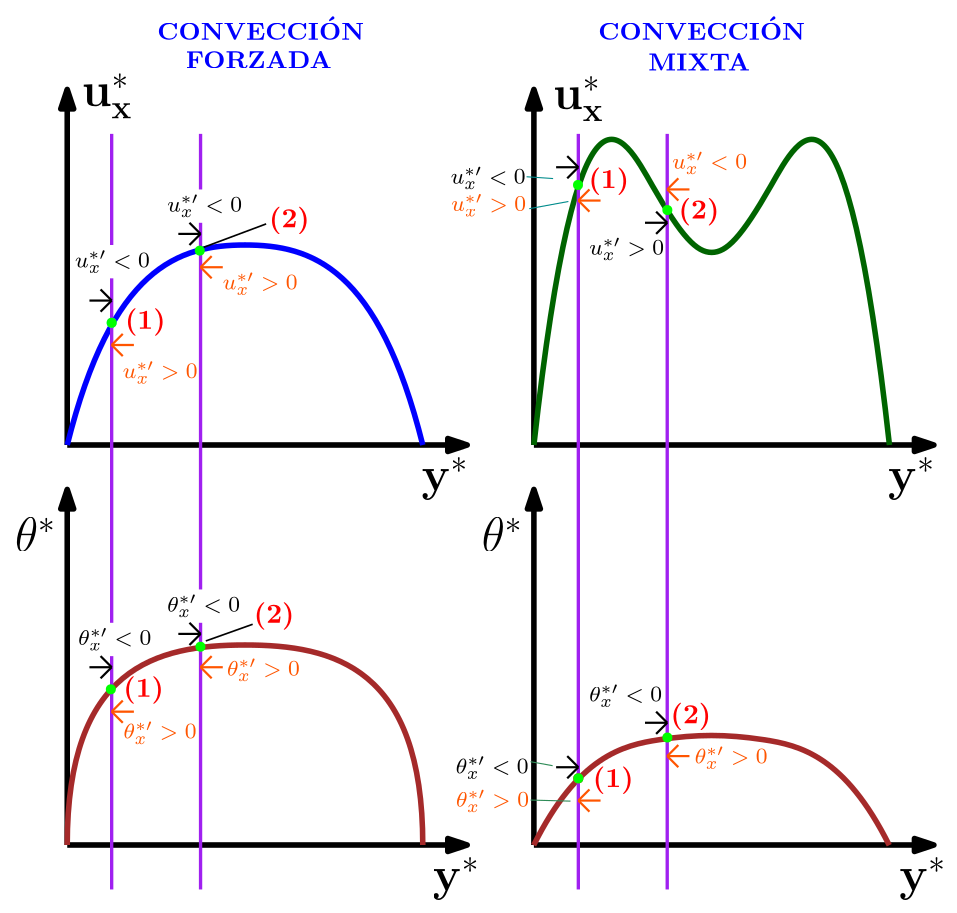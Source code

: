 <?xml version="1.0"?>
<!DOCTYPE ipe SYSTEM "ipe.dtd">
<ipe version="70218" creator="Ipe 7.2.24">
<info created="D:20250720195254" modified="D:20250902135242"/>
<ipestyle name="basic">
<symbol name="arrow/arc(spx)">
<path stroke="sym-stroke" fill="sym-stroke" pen="sym-pen">
0 0 m
-1 0.333 l
-1 -0.333 l
h
</path>
</symbol>
<symbol name="arrow/farc(spx)">
<path stroke="sym-stroke" fill="white" pen="sym-pen">
0 0 m
-1 0.333 l
-1 -0.333 l
h
</path>
</symbol>
<symbol name="arrow/ptarc(spx)">
<path stroke="sym-stroke" fill="sym-stroke" pen="sym-pen">
0 0 m
-1 0.333 l
-0.8 0 l
-1 -0.333 l
h
</path>
</symbol>
<symbol name="arrow/fptarc(spx)">
<path stroke="sym-stroke" fill="white" pen="sym-pen">
0 0 m
-1 0.333 l
-0.8 0 l
-1 -0.333 l
h
</path>
</symbol>
<symbol name="mark/circle(sx)" transformations="translations">
<path fill="sym-stroke">
0.6 0 0 0.6 0 0 e
0.4 0 0 0.4 0 0 e
</path>
</symbol>
<symbol name="mark/disk(sx)" transformations="translations">
<path fill="sym-stroke">
0.6 0 0 0.6 0 0 e
</path>
</symbol>
<symbol name="mark/fdisk(sfx)" transformations="translations">
<group>
<path fill="sym-fill">
0.5 0 0 0.5 0 0 e
</path>
<path fill="sym-stroke" fillrule="eofill">
0.6 0 0 0.6 0 0 e
0.4 0 0 0.4 0 0 e
</path>
</group>
</symbol>
<symbol name="mark/box(sx)" transformations="translations">
<path fill="sym-stroke" fillrule="eofill">
-0.6 -0.6 m
0.6 -0.6 l
0.6 0.6 l
-0.6 0.6 l
h
-0.4 -0.4 m
0.4 -0.4 l
0.4 0.4 l
-0.4 0.4 l
h
</path>
</symbol>
<symbol name="mark/square(sx)" transformations="translations">
<path fill="sym-stroke">
-0.6 -0.6 m
0.6 -0.6 l
0.6 0.6 l
-0.6 0.6 l
h
</path>
</symbol>
<symbol name="mark/fsquare(sfx)" transformations="translations">
<group>
<path fill="sym-fill">
-0.5 -0.5 m
0.5 -0.5 l
0.5 0.5 l
-0.5 0.5 l
h
</path>
<path fill="sym-stroke" fillrule="eofill">
-0.6 -0.6 m
0.6 -0.6 l
0.6 0.6 l
-0.6 0.6 l
h
-0.4 -0.4 m
0.4 -0.4 l
0.4 0.4 l
-0.4 0.4 l
h
</path>
</group>
</symbol>
<symbol name="mark/cross(sx)" transformations="translations">
<group>
<path fill="sym-stroke">
-0.43 -0.57 m
0.57 0.43 l
0.43 0.57 l
-0.57 -0.43 l
h
</path>
<path fill="sym-stroke">
-0.43 0.57 m
0.57 -0.43 l
0.43 -0.57 l
-0.57 0.43 l
h
</path>
</group>
</symbol>
<symbol name="arrow/fnormal(spx)">
<path stroke="sym-stroke" fill="white" pen="sym-pen">
0 0 m
-1 0.333 l
-1 -0.333 l
h
</path>
</symbol>
<symbol name="arrow/pointed(spx)">
<path stroke="sym-stroke" fill="sym-stroke" pen="sym-pen">
0 0 m
-1 0.333 l
-0.8 0 l
-1 -0.333 l
h
</path>
</symbol>
<symbol name="arrow/fpointed(spx)">
<path stroke="sym-stroke" fill="white" pen="sym-pen">
0 0 m
-1 0.333 l
-0.8 0 l
-1 -0.333 l
h
</path>
</symbol>
<symbol name="arrow/linear(spx)">
<path stroke="sym-stroke" pen="sym-pen">
-1 0.333 m
0 0 l
-1 -0.333 l
</path>
</symbol>
<symbol name="arrow/fdouble(spx)">
<path stroke="sym-stroke" fill="white" pen="sym-pen">
0 0 m
-1 0.333 l
-1 -0.333 l
h
-1 0 m
-2 0.333 l
-2 -0.333 l
h
</path>
</symbol>
<symbol name="arrow/double(spx)">
<path stroke="sym-stroke" fill="sym-stroke" pen="sym-pen">
0 0 m
-1 0.333 l
-1 -0.333 l
h
-1 0 m
-2 0.333 l
-2 -0.333 l
h
</path>
</symbol>
<symbol name="arrow/mid-normal(spx)">
<path stroke="sym-stroke" fill="sym-stroke" pen="sym-pen">
0.5 0 m
-0.5 0.333 l
-0.5 -0.333 l
h
</path>
</symbol>
<symbol name="arrow/mid-fnormal(spx)">
<path stroke="sym-stroke" fill="white" pen="sym-pen">
0.5 0 m
-0.5 0.333 l
-0.5 -0.333 l
h
</path>
</symbol>
<symbol name="arrow/mid-pointed(spx)">
<path stroke="sym-stroke" fill="sym-stroke" pen="sym-pen">
0.5 0 m
-0.5 0.333 l
-0.3 0 l
-0.5 -0.333 l
h
</path>
</symbol>
<symbol name="arrow/mid-fpointed(spx)">
<path stroke="sym-stroke" fill="white" pen="sym-pen">
0.5 0 m
-0.5 0.333 l
-0.3 0 l
-0.5 -0.333 l
h
</path>
</symbol>
<symbol name="arrow/mid-double(spx)">
<path stroke="sym-stroke" fill="sym-stroke" pen="sym-pen">
1 0 m
0 0.333 l
0 -0.333 l
h
0 0 m
-1 0.333 l
-1 -0.333 l
h
</path>
</symbol>
<symbol name="arrow/mid-fdouble(spx)">
<path stroke="sym-stroke" fill="white" pen="sym-pen">
1 0 m
0 0.333 l
0 -0.333 l
h
0 0 m
-1 0.333 l
-1 -0.333 l
h
</path>
</symbol>
<anglesize name="22.5 deg" value="22.5"/>
<anglesize name="30 deg" value="30"/>
<anglesize name="45 deg" value="45"/>
<anglesize name="60 deg" value="60"/>
<anglesize name="90 deg" value="90"/>
<arrowsize name="large" value="10"/>
<arrowsize name="small" value="5"/>
<arrowsize name="tiny" value="3"/>
<color name="blue" value="0 0 1"/>
<color name="brown" value="0.647 0.165 0.165"/>
<color name="darkblue" value="0 0 0.545"/>
<color name="darkcyan" value="0 0.545 0.545"/>
<color name="darkgray" value="0.663"/>
<color name="darkgreen" value="0 0.392 0"/>
<color name="darkmagenta" value="0.545 0 0.545"/>
<color name="darkorange" value="1 0.549 0"/>
<color name="darkred" value="0.545 0 0"/>
<color name="gold" value="1 0.843 0"/>
<color name="gray" value="0.745"/>
<color name="green" value="0 1 0"/>
<color name="lightblue" value="0.678 0.847 0.902"/>
<color name="lightcyan" value="0.878 1 1"/>
<color name="lightgray" value="0.827"/>
<color name="lightgreen" value="0.565 0.933 0.565"/>
<color name="lightyellow" value="1 1 0.878"/>
<color name="navy" value="0 0 0.502"/>
<color name="orange" value="1 0.647 0"/>
<color name="pink" value="1 0.753 0.796"/>
<color name="purple" value="0.627 0.125 0.941"/>
<color name="red" value="1 0 0"/>
<color name="seagreen" value="0.18 0.545 0.341"/>
<color name="turquoise" value="0.251 0.878 0.816"/>
<color name="violet" value="0.933 0.51 0.933"/>
<color name="yellow" value="1 1 0"/>
<dashstyle name="dash dot dotted" value="[4 2 1 2 1 2] 0"/>
<dashstyle name="dash dotted" value="[4 2 1 2] 0"/>
<dashstyle name="dashed" value="[4] 0"/>
<dashstyle name="dotted" value="[1 3] 0"/>
<gridsize name="10 pts (~3.5 mm)" value="10"/>
<gridsize name="14 pts (~5 mm)" value="14"/>
<gridsize name="16 pts (~6 mm)" value="16"/>
<gridsize name="20 pts (~7 mm)" value="20"/>
<gridsize name="28 pts (~10 mm)" value="28"/>
<gridsize name="32 pts (~12 mm)" value="32"/>
<gridsize name="4 pts" value="4"/>
<gridsize name="56 pts (~20 mm)" value="56"/>
<gridsize name="8 pts (~3 mm)" value="8"/>
<opacity name="10%" value="0.1"/>
<opacity name="30%" value="0.3"/>
<opacity name="50%" value="0.5"/>
<opacity name="75%" value="0.75"/>
<pen name="fat" value="1.2"/>
<pen name="heavier" value="0.8"/>
<pen name="ultrafat" value="2"/>
<symbolsize name="large" value="5"/>
<symbolsize name="small" value="2"/>
<symbolsize name="tiny" value="1.1"/>
<textsize name="Huge" value="\Huge"/>
<textsize name="LARGE" value="\LARGE"/>
<textsize name="Large" value="\Large"/>
<textsize name="footnote" value="\footnotesize"/>
<textsize name="huge" value="\huge"/>
<textsize name="large" value="\large"/>
<textsize name="small" value="\small"/>
<textsize name="tiny" value="\tiny"/>
<textstyle name="center" begin="\begin{center}" end="\end{center}"/>
<textstyle name="item" begin="\begin{itemize}\item{}" end="\end{itemize}"/>
<textstyle name="itemize" begin="\begin{itemize}" end="\end{itemize}"/>
<tiling name="falling" angle="-60" step="4" width="1"/>
<tiling name="rising" angle="30" step="4" width="1"/>
</ipestyle>
<page>
<layer name="alpha"/>
<view layers="alpha" active="alpha"/>
<path layer="alpha" stroke="black" pen="ultrafat" arrow="normal/normal">
64 640 m
64 768 l
</path>
<path stroke="black" pen="ultrafat" arrow="normal/normal">
64 640 m
208 640 l
</path>
<path matrix="1 0 0 1 -24 0" stroke="black" pen="ultrafat" arrow="normal/normal">
256 640 m
256 768 l
</path>
<path matrix="1 0 0 1 -24 0" stroke="black" pen="ultrafat" arrow="normal/normal">
256 640 m
400 640 l
</path>
<path matrix="1 0 0 1 0 48" stroke="black" pen="ultrafat" arrow="normal/normal">
64 448 m
64 576 l
</path>
<path stroke="black" pen="ultrafat" arrow="normal/normal">
64 496 m
208 496 l
</path>
<path matrix="1 0 0 1 -24 48" stroke="black" pen="ultrafat" arrow="normal/normal">
256 448 m
256 576 l
</path>
<path matrix="1 0 0 1 -24 48" stroke="black" pen="ultrafat" arrow="normal/normal">
256 448 m
400 448 l
</path>
<path stroke="blue" pen="ultrafat">
192 640 m
176 704
128 720
80 704
64 640 c
</path>
<path matrix="1 0 0 1 0 48" stroke="brown" pen="ultrafat">
192 448 m
192 512
128 528
64 512
64 448 c
</path>
<path matrix="1 0 0 1 -24 0" stroke="darkgreen" pen="ultrafat">
384 640 m
368 784
336 720
320 704
304 720
272 784
256 640 c
</path>
<path matrix="1 0 0 1 -24.0811 47.9189" stroke="brown" pen="ultrafat">
384 448 m
368 480
336 488
304 488
272 480
256 448 c
</path>
<path stroke="purple" pen="fat">
80 752 m
80 480 l
</path>
<path stroke="purple" pen="fat">
112 752 m
112 480 l
</path>
<path matrix="1 0 0 1 -24 0" stroke="purple" pen="fat">
272 752 m
272 480 l
</path>
<path matrix="1 0 0 1 -24 0" stroke="purple" pen="fat">
304 752 m
304 480 l
</path>
<use name="mark/disk(sx)" pos="80 684" size="normal" stroke="turquoise"/>
<use name="mark/disk(sx)" pos="111.721 709.975" size="normal" stroke="0 1 0"/>
<use name="mark/disk(sx)" pos="79.6988 552.054" size="normal" stroke="green"/>
<use name="mark/disk(sx)" pos="111.968 567.379" size="normal" stroke="green"/>
<use matrix="1 0 0 1 -24 0" name="mark/disk(sx)" pos="272 520" size="normal" stroke="turquoise"/>
<use matrix="1 0 0 1 -24 0" name="mark/disk(sx)" pos="304.052 534.692" size="normal" stroke="green"/>
<use matrix="1 0 0 1 -24 0" name="mark/disk(sx)" pos="271.879 733.618" size="normal" stroke="green"/>
<use matrix="1 0 0 1 -24 0" name="mark/disk(sx)" pos="304.052 724.576" size="normal" stroke="green"/>
<text matrix="1 0 0 1 -0.210281 -5.04675" transformations="translations" pos="69.4057 766.981" stroke="black" type="label" width="18.356" height="11.806" depth="4.26" valign="baseline" size="LARGE" style="math">\mathbf{u^*_x}</text>
<text matrix="1 0 0 1 169.446 -6.0986" transformations="translations" pos="69.4057 766.981" stroke="black" type="label" width="18.356" height="11.806" depth="4.26" valign="baseline" size="LARGE" style="math">\mathbf{u^*_x}</text>
<text matrix="1 0 0 1 122.105 -143.188" transformations="translations" pos="69.4057 766.981" stroke="black" type="label" width="16.966" height="11.807" depth="3.35" valign="baseline" size="LARGE" style="math">\mathbf{y^*}</text>
<text matrix="1 0 0 1 290.105 -143.188" transformations="translations" pos="69.4057 766.981" stroke="black" type="label" width="16.966" height="11.807" depth="3.35" valign="baseline" size="LARGE" style="math">\mathbf{y^*}</text>
<text matrix="1 0 0 1 126.105 -287.188" transformations="translations" pos="69.4057 766.981" stroke="black" type="label" width="16.966" height="11.807" depth="3.35" valign="baseline" size="LARGE" style="math">\mathbf{y^*}</text>
<text matrix="1 0 0 1 294.105 -287.188" transformations="translations" pos="69.4057 766.981" stroke="black" type="label" width="16.966" height="11.807" depth="3.35" valign="baseline" size="LARGE" style="math">\mathbf{y^*}</text>
<text matrix="1 0 0 1 -24.2103 -165.047" transformations="translations" pos="69.4057 766.981" stroke="black" type="label" width="14.799" height="11.955" depth="0" valign="baseline" size="LARGE" style="math">\mathbf{\theta^*}</text>
<text matrix="1 0 0 1 143.79 -165.047" transformations="translations" pos="69.4057 766.981" stroke="black" type="label" width="14.799" height="11.955" depth="0" valign="baseline" size="LARGE" style="math">\mathbf{\theta^*} </text>
<path matrix="0 1 -1 0 832 608" stroke="1 0.333 0" pen="heavier">
96 712 m
96 720 l
</path>
<path matrix="0 1 -1 0 832 608" stroke="1 0.333 0" pen="heavier">
96 720 m
92 716 l
</path>
<path matrix="0 1 -1 0 832 608" stroke="1 0.333 0" pen="heavier">
96 720 m
100 716 l
</path>
<path matrix="0 1 -1 0 800 580" stroke="1 0.333 0" pen="heavier">
96 712 m
96 720 l
</path>
<path matrix="0 1 -1 0 800 580" stroke="1 0.333 0" pen="heavier">
96 720 m
92 716 l
</path>
<path matrix="0 1 -1 0 800 580" stroke="1 0.333 0" pen="heavier">
96 720 m
100 716 l
</path>
<path matrix="0 1 -1 0 800 448" stroke="1 0.333 0" pen="heavier">
96 712 m
96 720 l
</path>
<path matrix="0 1 -1 0 800 448" stroke="1 0.333 0" pen="heavier">
96 720 m
92 716 l
</path>
<path matrix="0 1 -1 0 800 448" stroke="1 0.333 0" pen="heavier">
96 720 m
100 716 l
</path>
<path matrix="0 1 -1 0 832 464" stroke="1 0.333 0" pen="heavier">
96 712 m
96 720 l
</path>
<path matrix="0 1 -1 0 832 464" stroke="1 0.333 0" pen="heavier">
96 720 m
92 716 l
</path>
<path matrix="0 1 -1 0 832 464" stroke="1 0.333 0" pen="heavier">
96 720 m
100 716 l
</path>
<path matrix="0 1 -1 0 968 632" stroke="1 0.333 0" pen="heavier">
96 712 m
96 720 l
</path>
<path matrix="0 1 -1 0 968 632" stroke="1 0.333 0" pen="heavier">
96 720 m
92 716 l
</path>
<path matrix="0 1 -1 0 968 632" stroke="1 0.333 0" pen="heavier">
96 720 m
100 716 l
</path>
<path matrix="0 1 -1 0 1000 636" stroke="1 0.333 0" pen="heavier">
96 712 m
96 720 l
</path>
<path matrix="0 1 -1 0 1000 636" stroke="1 0.333 0" pen="heavier">
96 720 m
92 716 l
</path>
<path matrix="0 1 -1 0 1000 636" stroke="1 0.333 0" pen="heavier">
96 720 m
100 716 l
</path>
<path matrix="0 1 -1 0 968 416" stroke="1 0.333 0" pen="heavier">
96 712 m
96 720 l
</path>
<path matrix="0 1 -1 0 968 416" stroke="1 0.333 0" pen="heavier">
96 720 m
92 716 l
</path>
<path matrix="0 1 -1 0 968 416" stroke="1 0.333 0" pen="heavier">
96 720 m
100 716 l
</path>
<path matrix="0 1 -1 0 1000 432" stroke="1 0.333 0" pen="heavier">
96 712 m
96 720 l
</path>
<path matrix="0 1 -1 0 1000 432" stroke="1 0.333 0" pen="heavier">
96 720 m
92 716 l
</path>
<path matrix="0 1 -1 0 1000 432" stroke="1 0.333 0" pen="heavier">
96 720 m
100 716 l
</path>
<path matrix="0 -1 1 0 -608 812" stroke="black" pen="heavier">
96 712 m
96 720 l
</path>
<path matrix="0 -1 1 0 -608 812" stroke="black" pen="heavier">
96 720 m
92 716 l
</path>
<path matrix="0 -1 1 0 -608 812" stroke="black" pen="heavier">
96 720 m
100 716 l
</path>
<path matrix="0 -1 1 0 -640 788" stroke="black" pen="heavier">
96 712 m
96 720 l
</path>
<path matrix="0 -1 1 0 -640 788" stroke="black" pen="heavier">
96 720 m
92 716 l
</path>
<path matrix="0 -1 1 0 -640 788" stroke="black" pen="heavier">
96 720 m
100 716 l
</path>
<path matrix="0 -1 1 0 -608 668" stroke="black" pen="heavier">
96 712 m
96 720 l
</path>
<path matrix="0 -1 1 0 -608 668" stroke="black" pen="heavier">
96 720 m
92 716 l
</path>
<path matrix="0 -1 1 0 -608 668" stroke="black" pen="heavier">
96 720 m
100 716 l
</path>
<path matrix="0 -1 1 0 -640 656" stroke="black" pen="heavier">
96 712 m
96 720 l
</path>
<path matrix="0 -1 1 0 -640 656" stroke="black" pen="heavier">
96 720 m
92 716 l
</path>
<path matrix="0 -1 1 0 -640 656" stroke="black" pen="heavier">
96 720 m
100 716 l
</path>
<path matrix="0 -1 1 0 -472 620" stroke="black" pen="heavier">
96 712 m
96 720 l
</path>
<path matrix="0 -1 1 0 -472 620" stroke="black" pen="heavier">
96 720 m
92 716 l
</path>
<path matrix="0 -1 1 0 -472 620" stroke="black" pen="heavier">
96 720 m
100 716 l
</path>
<path matrix="0 -1 1 0 -440 636" stroke="black" pen="heavier">
96 712 m
96 720 l
</path>
<path matrix="0 -1 1 0 -440 636" stroke="black" pen="heavier">
96 720 m
92 716 l
</path>
<path matrix="0 -1 1 0 -440 636" stroke="black" pen="heavier">
96 720 m
100 716 l
</path>
<path matrix="0 -1 1 0 -440 816" stroke="black" pen="heavier">
96 712 m
96 720 l
</path>
<path matrix="0 -1 1 0 -440 816" stroke="black" pen="heavier">
96 720 m
92 716 l
</path>
<path matrix="0 -1 1 0 -440 816" stroke="black" pen="heavier">
96 720 m
100 716 l
</path>
<path matrix="0 -1 1 0 -472 836" stroke="black" pen="heavier">
96 712 m
96 720 l
</path>
<path matrix="0 -1 1 0 -472 836" stroke="black" pen="heavier">
96 720 m
92 716 l
</path>
<path matrix="0 -1 1 0 -472 836" stroke="black" pen="heavier">
96 720 m
100 716 l
</path>
<text matrix="1 0 0 1 82.0577 10.0577" transformations="translations" pos="120 724" stroke="black" type="label" width="26.932" height="6.136" depth="1.99" valign="baseline" size="footnote" style="math">u^{* \prime}_x&lt;0</text>
<text matrix="1 0 0 1 131.916 -15.4926" transformations="translations" pos="120 724" stroke="0" type="label" width="26.932" height="6.136" depth="1.99" valign="baseline" size="footnote" style="math">u^{* \prime}_x&gt;0</text>
<text matrix="1 0 0 1 131.915 -176.374" transformations="translations" pos="120 724" stroke="black" type="label" width="26.214" height="6.136" depth="1.99" valign="baseline" size="footnote" style="math">\theta^{* \prime}_x&lt;0</text>
<text matrix="1 0 0 1 83.8754 -202.23" transformations="translations" pos="120 724" stroke="black" type="label" width="26.214" height="6.136" depth="1.99" valign="baseline" size="footnote" style="math">\theta^{* \prime}_x&lt;0</text>
<text matrix="1 0 0 1 -20 -144" transformations="translations" pos="120 724" stroke="black" type="label" width="26.214" height="6.136" depth="1.99" valign="baseline" size="footnote" style="math">\theta^{* \prime}_x&lt;0</text>
<text matrix="1 0 0 1 0 -28" transformations="translations" pos="120 724" stroke="1 0.333 0" type="label" width="26.932" height="6.136" depth="1.99" valign="baseline" size="footnote" style="math">u^{* \prime}_x&gt;0</text>
<text matrix="1 0 0 1 -36 -60" transformations="translations" pos="120 724" stroke="1 0.333 0" type="label" width="26.932" height="6.136" depth="1.99" valign="baseline" size="footnote" style="math">u^{* \prime}_x&gt;0 </text>
<text matrix="1 0 0 1 82.2195 0.208408" transformations="translations" pos="120 724" stroke="1 0.333 0" type="label" width="26.932" height="6.136" depth="1.99" valign="baseline" size="footnote" style="math">u^{* \prime}_x&gt;0</text>
<text matrix="1 0 0 1 161.766 15.4246" transformations="translations" pos="120 724" stroke="1 0.333 0" type="label" width="26.932" height="6.136" depth="1.99" valign="baseline" size="footnote" style="math">u^{* \prime}_x&lt;0</text>
<text matrix="1 0 0 1 1.50653 -167.041" transformations="translations" pos="120 724" stroke="1 0.333 0" type="label" width="26.214" height="6.136" depth="1.99" valign="baseline" size="footnote" style="math">\theta^{* \prime}_x&gt;0</text>
<text matrix="1 0 0 1 -35.7123 -189.698" transformations="translations" pos="120 724" stroke="1 0.333 0" type="label" width="26.214" height="6.136" depth="1.99" valign="baseline" size="footnote" style="math">\theta^{* \prime}_x&gt;0</text>
<text matrix="1 0 0 1 84 -214.243" transformations="translations" pos="120 724" stroke="1 0.333 0" type="label" width="26.214" height="6.136" depth="1.99" valign="baseline" size="footnote" style="math">\theta^{* \prime}_x&gt;0</text>
<text matrix="1 0 0 1 169.882 -198.656" transformations="translations" pos="120 724" stroke="1 0.333 0" type="label" width="26.214" height="6.136" depth="1.99" valign="baseline" size="footnote" style="math">\theta^{* \prime}_x&gt;0</text>
<path stroke="white" fill="white" pen="ultrafat">
80 712 m
80 700 l
</path>
<path matrix="1 0 0 1 0 -136" stroke="white" fill="white" pen="ultrafat">
80 712 m
80 700 l
</path>
<text matrix="1 0 0 1 -52 -156" transformations="translations" pos="120 724" stroke="black" type="label" width="26.214" height="6.136" depth="1.99" valign="baseline" size="footnote" style="math">\theta^{* \prime}_x&lt;0</text>
<path matrix="1 0 0 1 32 -124" stroke="white" fill="white" pen="ultrafat">
80 712 m
80 700 l
</path>
<path matrix="1 0 0 1 32 20" stroke="white" fill="white" pen="ultrafat">
80 712 m
80 700 l
</path>
<text matrix="1 0 0 1 -20 0" transformations="translations" pos="120 724" stroke="black" type="label" width="26.932" height="6.136" depth="1.99" valign="baseline" size="footnote" style="math">u^{* \prime}_x&lt;0</text>
<path stroke="darkcyan" fill="white">
230.338 725.075 m
244.42 727.665 l
</path>
<path stroke="darkcyan" fill="white">
229.367 736.567 m
238.917 735.919 l
</path>
<path stroke="seagreen">
230.788 525.987 m
238.748 524.549 l
</path>
<path stroke="seagreen">
230.788 512.177 m
245.173 511.793 l
</path>
<path stroke="white">
40 800 m
40 472 l
384 472 l
384 800 l
h
</path>
<text matrix="1 0 0 1 42.6169 -16.3911" transformations="translations" pos="64 792" stroke="blue" type="label" width="52.624" height="6.152" depth="0" valign="baseline" size="small">\textbf{FORZADA}</text>
<text matrix="1 0 0 1 209.211 -17.2107" transformations="translations" pos="64 792" stroke="blue" type="label" width="36.567" height="6.152" depth="0" valign="baseline" size="small">\textbf{MIXTA}</text>
<text matrix="1 0 0 1 191.18 -6.12801" transformations="translations" pos="64 792" stroke="blue" type="label" width="74.475" height="8.394" depth="0" valign="baseline" size="small">\textbf{CONVECCIÓN}</text>
<text matrix="1 0 0 1 32.4314 -6.12801" transformations="translations" pos="64 792" stroke="blue" type="label" width="74.475" height="8.394" depth="0" valign="baseline" size="small">\textbf{CONVECCIÓN}</text>
<text matrix="1 0 0 1 -59.2147 -38.1733" transformations="translations" pos="144 720" stroke="red" type="label" width="14.639" height="7.473" depth="2.49" valign="baseline">\textbf{(1)}</text>
<text matrix="1 0 0 1 -7.34125 -1.5667" transformations="translations" pos="144 720" stroke="red" type="label" width="14.639" height="7.473" depth="2.49" valign="baseline">\textbf{(2)}</text>
<text matrix="1 0 0 1 107.635 12.5009" transformations="translations" pos="144 720" stroke="red" type="label" width="14.639" height="7.473" depth="2.49" valign="baseline">\textbf{(1)}</text>
<text matrix="1 0 0 1 140.096 1.51957" transformations="translations" pos="144 720" stroke="red" type="label" width="14.639" height="7.473" depth="2.49" valign="baseline">\textbf{(2)}</text>
<text matrix="1 0 0 1 -59.8102 -170.648" transformations="translations" pos="144 720" stroke="red" type="label" width="14.639" height="7.473" depth="2.49" valign="baseline">\textbf{(1)}</text>
<text matrix="1 0 0 1 109.226 -203.102" transformations="translations" pos="144 720" stroke="red" type="label" width="14.639" height="7.473" depth="2.49" valign="baseline">\textbf{(1)}</text>
<text matrix="1 0 0 1 -12.821 -143.952" transformations="translations" pos="144 720" stroke="red" type="label" width="14.639" height="7.473" depth="2.49" valign="baseline">\textbf{(2)}</text>
<text matrix="1 0 0 1 137.189 -180.144" transformations="translations" pos="144 720" stroke="red" type="label" width="14.639" height="7.473" depth="2.49" valign="baseline">\textbf{(2)}</text>
<text matrix="1 0 0 1 -53.2125 -20.0588" transformations="translations" pos="120 724" stroke="0" type="label" width="26.932" height="6.136" depth="1.99" valign="baseline" size="footnote" style="math">u^{* \prime}_x&lt;0</text>
<path stroke="black" pen="0.6">
113.131 711.186 m
135.61 719.596 l
</path>
<use name="mark/disk(sx)" pos="80 684" size="normal" stroke="green"/>
<use name="mark/disk(sx)" pos="248 520" size="normal" stroke="red"/>
<use name="mark/disk(sx)" pos="248 520" size="normal" stroke="green"/>
<path stroke="black" fill="green" pen="0.6">
113.888 569.457 m
130.761 575.467 l
</path>
</page>
</ipe>
